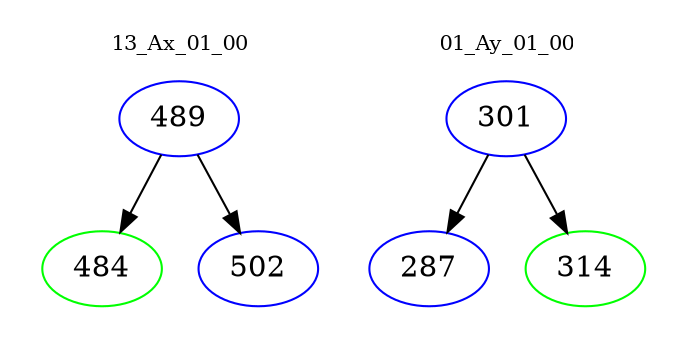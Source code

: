 digraph{
subgraph cluster_0 {
color = white
label = "13_Ax_01_00";
fontsize=10;
T0_489 [label="489", color="blue"]
T0_489 -> T0_484 [color="black"]
T0_484 [label="484", color="green"]
T0_489 -> T0_502 [color="black"]
T0_502 [label="502", color="blue"]
}
subgraph cluster_1 {
color = white
label = "01_Ay_01_00";
fontsize=10;
T1_301 [label="301", color="blue"]
T1_301 -> T1_287 [color="black"]
T1_287 [label="287", color="blue"]
T1_301 -> T1_314 [color="black"]
T1_314 [label="314", color="green"]
}
}
